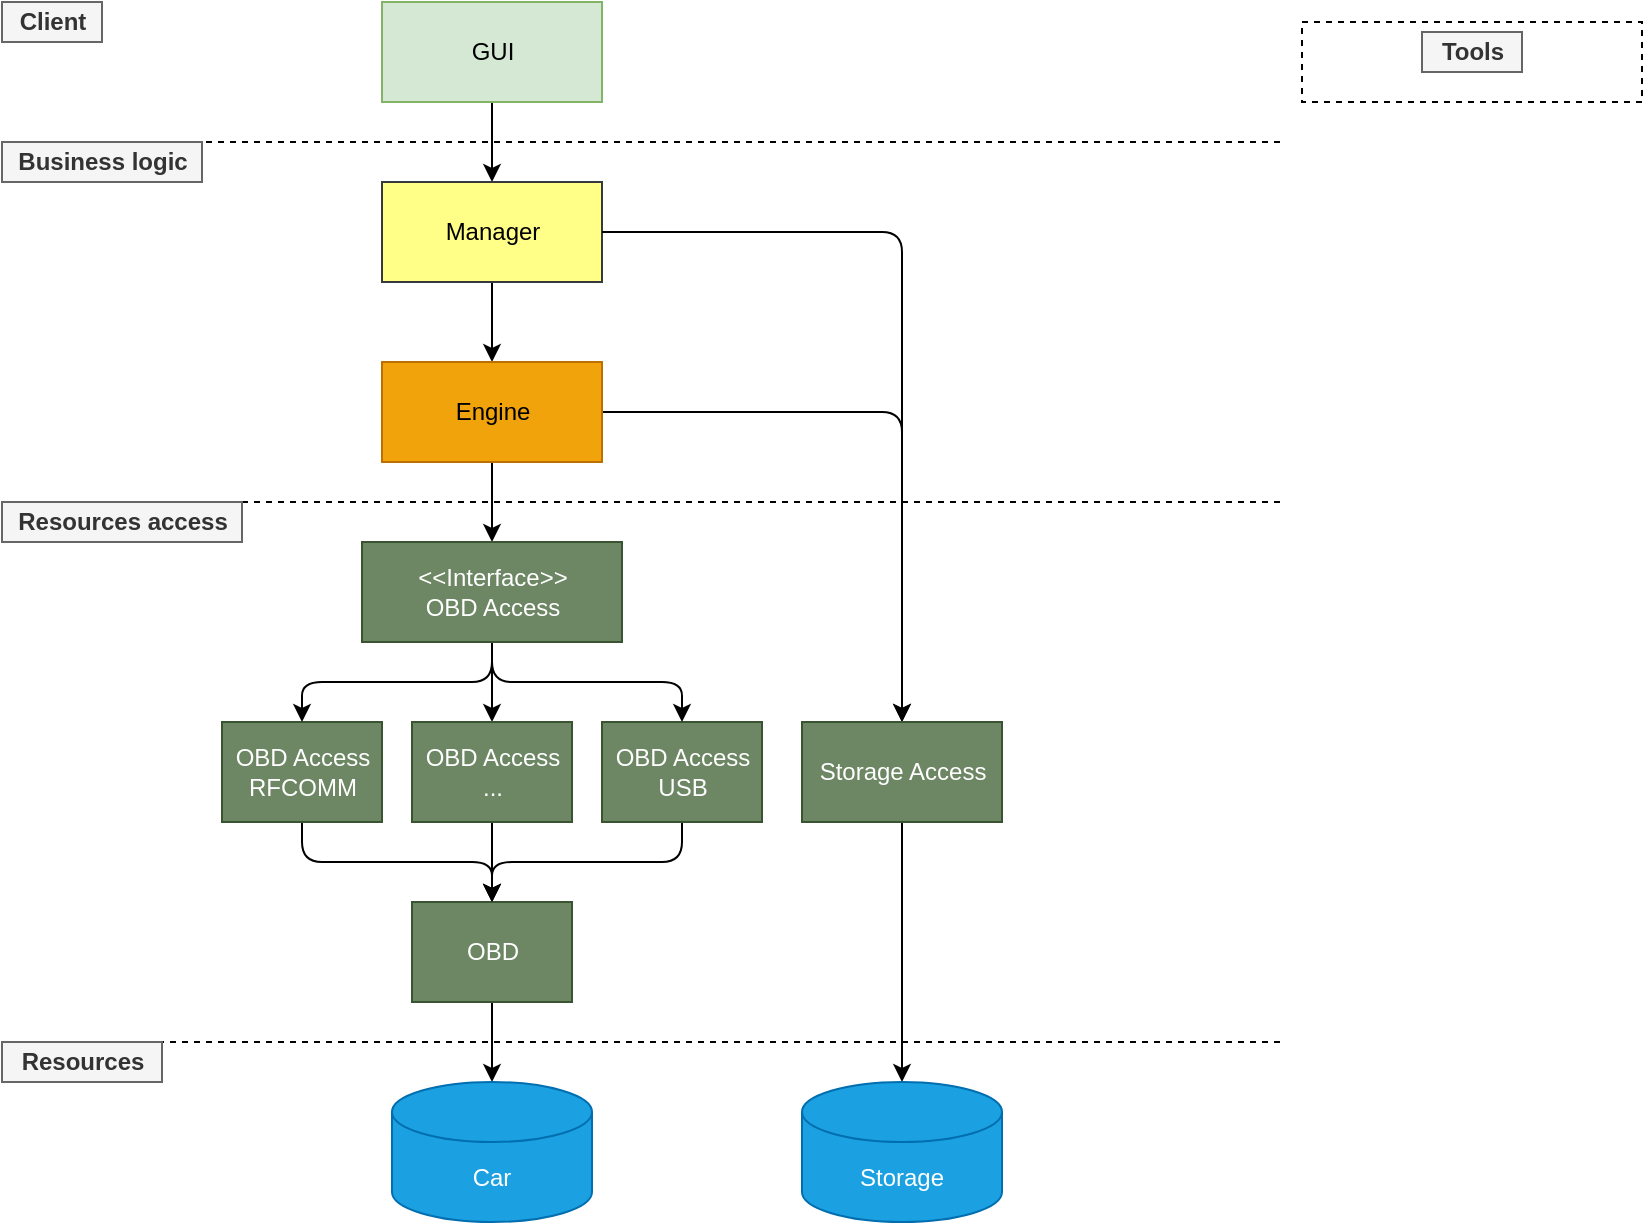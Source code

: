 <mxfile version="15.6.2" type="device" pages="2"><diagram id="Eblkz7ydq36cEkhcAAzR" name="System project"><mxGraphModel dx="1350" dy="764" grid="1" gridSize="10" guides="1" tooltips="1" connect="1" arrows="1" fold="1" page="1" pageScale="1" pageWidth="827" pageHeight="1169" math="0" shadow="0"><root><mxCell id="0"/><mxCell id="1" parent="0"/><mxCell id="wrZVpMu9qTemlNpb2qhN-4" style="edgeStyle=orthogonalEdgeStyle;rounded=0;orthogonalLoop=1;jettySize=auto;html=1;exitX=0.5;exitY=1;exitDx=0;exitDy=0;entryX=0.5;entryY=0;entryDx=0;entryDy=0;" edge="1" parent="1" source="wrZVpMu9qTemlNpb2qhN-2" target="wrZVpMu9qTemlNpb2qhN-3"><mxGeometry relative="1" as="geometry"/></mxCell><mxCell id="wrZVpMu9qTemlNpb2qhN-2" value="&lt;div&gt;GUI&lt;/div&gt;" style="html=1;fillColor=#d5e8d4;strokeColor=#82b366;" vertex="1" parent="1"><mxGeometry x="190" width="110" height="50" as="geometry"/></mxCell><mxCell id="wrZVpMu9qTemlNpb2qhN-6" value="" style="edgeStyle=orthogonalEdgeStyle;rounded=0;orthogonalLoop=1;jettySize=auto;html=1;" edge="1" parent="1" source="wrZVpMu9qTemlNpb2qhN-3" target="wrZVpMu9qTemlNpb2qhN-5"><mxGeometry relative="1" as="geometry"/></mxCell><mxCell id="wrZVpMu9qTemlNpb2qhN-3" value="&lt;div&gt;Manager&lt;/div&gt;" style="html=1;fillColor=#ffff88;strokeColor=#36393d;" vertex="1" parent="1"><mxGeometry x="190" y="90" width="110" height="50" as="geometry"/></mxCell><mxCell id="wrZVpMu9qTemlNpb2qhN-8" value="" style="edgeStyle=orthogonalEdgeStyle;rounded=0;orthogonalLoop=1;jettySize=auto;html=1;entryX=0.5;entryY=0;entryDx=0;entryDy=0;" edge="1" parent="1" source="wrZVpMu9qTemlNpb2qhN-5" target="wrZVpMu9qTemlNpb2qhN-10"><mxGeometry relative="1" as="geometry"/></mxCell><mxCell id="wrZVpMu9qTemlNpb2qhN-19" style="edgeStyle=orthogonalEdgeStyle;rounded=1;orthogonalLoop=1;jettySize=auto;html=1;exitX=1;exitY=0.5;exitDx=0;exitDy=0;" edge="1" parent="1" source="wrZVpMu9qTemlNpb2qhN-3" target="wrZVpMu9qTemlNpb2qhN-18"><mxGeometry relative="1" as="geometry"/></mxCell><mxCell id="wrZVpMu9qTemlNpb2qhN-33" style="edgeStyle=orthogonalEdgeStyle;rounded=1;orthogonalLoop=1;jettySize=auto;html=1;exitX=1;exitY=0.5;exitDx=0;exitDy=0;entryX=0.5;entryY=0;entryDx=0;entryDy=0;" edge="1" parent="1" source="wrZVpMu9qTemlNpb2qhN-5" target="wrZVpMu9qTemlNpb2qhN-18"><mxGeometry relative="1" as="geometry"><mxPoint x="460" y="530" as="targetPoint"/></mxGeometry></mxCell><mxCell id="wrZVpMu9qTemlNpb2qhN-5" value="Engine" style="html=1;fillColor=#f0a30a;fontColor=#000000;strokeColor=#BD7000;" vertex="1" parent="1"><mxGeometry x="190" y="180" width="110" height="50" as="geometry"/></mxCell><mxCell id="wrZVpMu9qTemlNpb2qhN-14" value="" style="edgeStyle=orthogonalEdgeStyle;rounded=1;orthogonalLoop=1;jettySize=auto;html=1;exitX=0.5;exitY=1;exitDx=0;exitDy=0;" edge="1" parent="1" source="wrZVpMu9qTemlNpb2qhN-7" target="wrZVpMu9qTemlNpb2qhN-13"><mxGeometry relative="1" as="geometry"/></mxCell><mxCell id="wrZVpMu9qTemlNpb2qhN-7" value="&lt;div&gt;OBD Access &lt;br&gt;&lt;/div&gt;&lt;div&gt;RFCOMM&lt;/div&gt;" style="html=1;fillColor=#6d8764;strokeColor=#3A5431;fontColor=#ffffff;" vertex="1" parent="1"><mxGeometry x="110" y="360" width="80" height="50" as="geometry"/></mxCell><mxCell id="wrZVpMu9qTemlNpb2qhN-15" style="edgeStyle=orthogonalEdgeStyle;rounded=1;orthogonalLoop=1;jettySize=auto;html=1;exitX=0.5;exitY=1;exitDx=0;exitDy=0;" edge="1" parent="1" source="wrZVpMu9qTemlNpb2qhN-9" target="wrZVpMu9qTemlNpb2qhN-13"><mxGeometry relative="1" as="geometry"/></mxCell><mxCell id="wrZVpMu9qTemlNpb2qhN-9" value="&lt;div&gt;OBD Access&lt;/div&gt;&lt;div&gt;USB&lt;br&gt;&lt;/div&gt;" style="html=1;fillColor=#6d8764;strokeColor=#3A5431;fontColor=#ffffff;" vertex="1" parent="1"><mxGeometry x="300" y="360" width="80" height="50" as="geometry"/></mxCell><mxCell id="wrZVpMu9qTemlNpb2qhN-11" style="edgeStyle=orthogonalEdgeStyle;rounded=1;orthogonalLoop=1;jettySize=auto;html=1;exitX=0.5;exitY=1;exitDx=0;exitDy=0;entryX=0.5;entryY=0;entryDx=0;entryDy=0;" edge="1" parent="1" source="wrZVpMu9qTemlNpb2qhN-10" target="wrZVpMu9qTemlNpb2qhN-7"><mxGeometry relative="1" as="geometry"/></mxCell><mxCell id="wrZVpMu9qTemlNpb2qhN-12" style="edgeStyle=orthogonalEdgeStyle;rounded=1;orthogonalLoop=1;jettySize=auto;html=1;exitX=0.5;exitY=1;exitDx=0;exitDy=0;entryX=0.5;entryY=0;entryDx=0;entryDy=0;strokeColor=default;" edge="1" parent="1" source="wrZVpMu9qTemlNpb2qhN-10" target="wrZVpMu9qTemlNpb2qhN-9"><mxGeometry relative="1" as="geometry"/></mxCell><mxCell id="wrZVpMu9qTemlNpb2qhN-35" style="edgeStyle=orthogonalEdgeStyle;rounded=1;orthogonalLoop=1;jettySize=auto;html=1;exitX=0.5;exitY=1;exitDx=0;exitDy=0;entryX=0.5;entryY=0;entryDx=0;entryDy=0;" edge="1" parent="1" source="wrZVpMu9qTemlNpb2qhN-10" target="wrZVpMu9qTemlNpb2qhN-34"><mxGeometry relative="1" as="geometry"/></mxCell><mxCell id="wrZVpMu9qTemlNpb2qhN-10" value="&lt;div&gt;&amp;lt;&amp;lt;Interface&amp;gt;&amp;gt;&lt;/div&gt;OBD Access" style="html=1;fillColor=#6d8764;strokeColor=#3A5431;fontColor=#ffffff;" vertex="1" parent="1"><mxGeometry x="180" y="270" width="130" height="50" as="geometry"/></mxCell><mxCell id="wrZVpMu9qTemlNpb2qhN-28" style="edgeStyle=orthogonalEdgeStyle;rounded=1;orthogonalLoop=1;jettySize=auto;html=1;exitX=0.5;exitY=1;exitDx=0;exitDy=0;" edge="1" parent="1" source="wrZVpMu9qTemlNpb2qhN-13" target="wrZVpMu9qTemlNpb2qhN-24"><mxGeometry relative="1" as="geometry"/></mxCell><mxCell id="wrZVpMu9qTemlNpb2qhN-13" value="OBD" style="html=1;fillColor=#6d8764;strokeColor=#3A5431;fontColor=#ffffff;" vertex="1" parent="1"><mxGeometry x="205" y="450" width="80" height="50" as="geometry"/></mxCell><mxCell id="wrZVpMu9qTemlNpb2qhN-37" style="edgeStyle=orthogonalEdgeStyle;rounded=1;orthogonalLoop=1;jettySize=auto;html=1;exitX=0.5;exitY=1;exitDx=0;exitDy=0;entryX=0.5;entryY=0;entryDx=0;entryDy=0;entryPerimeter=0;strokeColor=default;" edge="1" parent="1" source="wrZVpMu9qTemlNpb2qhN-18" target="wrZVpMu9qTemlNpb2qhN-26"><mxGeometry relative="1" as="geometry"/></mxCell><mxCell id="wrZVpMu9qTemlNpb2qhN-18" value="Storage Access" style="html=1;fillColor=#6d8764;fontColor=#ffffff;strokeColor=#3A5431;" vertex="1" parent="1"><mxGeometry x="400" y="360" width="100" height="50" as="geometry"/></mxCell><mxCell id="wrZVpMu9qTemlNpb2qhN-24" value="Car" style="shape=cylinder3;whiteSpace=wrap;html=1;boundedLbl=1;backgroundOutline=1;size=15;fillColor=#1ba1e2;fontColor=#ffffff;strokeColor=#006EAF;" vertex="1" parent="1"><mxGeometry x="195" y="540" width="100" height="70" as="geometry"/></mxCell><mxCell id="wrZVpMu9qTemlNpb2qhN-26" value="Storage" style="shape=cylinder3;whiteSpace=wrap;html=1;boundedLbl=1;backgroundOutline=1;size=15;fillColor=#1ba1e2;fontColor=#ffffff;strokeColor=#006EAF;" vertex="1" parent="1"><mxGeometry x="400" y="540" width="100" height="70" as="geometry"/></mxCell><mxCell id="wrZVpMu9qTemlNpb2qhN-30" value="" style="endArrow=none;dashed=1;html=1;rounded=0;startArrow=none;" edge="1" parent="1"><mxGeometry width="50" height="50" relative="1" as="geometry"><mxPoint y="70" as="sourcePoint"/><mxPoint x="640" y="70" as="targetPoint"/></mxGeometry></mxCell><mxCell id="wrZVpMu9qTemlNpb2qhN-31" value="" style="endArrow=none;dashed=1;html=1;rounded=0;" edge="1" parent="1"><mxGeometry width="50" height="50" relative="1" as="geometry"><mxPoint y="250" as="sourcePoint"/><mxPoint x="640" y="250" as="targetPoint"/></mxGeometry></mxCell><mxCell id="wrZVpMu9qTemlNpb2qhN-32" value="" style="endArrow=none;dashed=1;html=1;rounded=0;" edge="1" parent="1"><mxGeometry width="50" height="50" relative="1" as="geometry"><mxPoint y="520" as="sourcePoint"/><mxPoint x="640" y="520" as="targetPoint"/></mxGeometry></mxCell><mxCell id="wrZVpMu9qTemlNpb2qhN-36" style="edgeStyle=orthogonalEdgeStyle;rounded=1;orthogonalLoop=1;jettySize=auto;html=1;exitX=0.5;exitY=1;exitDx=0;exitDy=0;entryX=0.5;entryY=0;entryDx=0;entryDy=0;" edge="1" parent="1" source="wrZVpMu9qTemlNpb2qhN-34" target="wrZVpMu9qTemlNpb2qhN-13"><mxGeometry relative="1" as="geometry"/></mxCell><mxCell id="wrZVpMu9qTemlNpb2qhN-34" value="&lt;div&gt;OBD Access &lt;br&gt;&lt;/div&gt;&lt;div&gt;...&lt;/div&gt;" style="html=1;fillColor=#6d8764;strokeColor=#3A5431;fontColor=#ffffff;" vertex="1" parent="1"><mxGeometry x="205" y="360" width="80" height="50" as="geometry"/></mxCell><mxCell id="sGM55MWIoG-JUmspsjVh-1" value="&lt;b&gt;Client&lt;/b&gt;" style="text;html=1;align=center;verticalAlign=middle;resizable=0;points=[];autosize=1;strokeColor=#666666;fillColor=#f5f5f5;fontColor=#333333;" vertex="1" parent="1"><mxGeometry width="50" height="20" as="geometry"/></mxCell><mxCell id="sGM55MWIoG-JUmspsjVh-3" value="&lt;b&gt;Resources access&lt;/b&gt;" style="text;html=1;align=center;verticalAlign=middle;resizable=0;points=[];autosize=1;strokeColor=#666666;fillColor=#f5f5f5;fontColor=#333333;" vertex="1" parent="1"><mxGeometry y="250" width="120" height="20" as="geometry"/></mxCell><mxCell id="sGM55MWIoG-JUmspsjVh-4" value="&lt;b&gt;Resources&lt;/b&gt;" style="text;html=1;align=center;verticalAlign=middle;resizable=0;points=[];autosize=1;strokeColor=#666666;fillColor=#f5f5f5;fontColor=#333333;" vertex="1" parent="1"><mxGeometry y="520" width="80" height="20" as="geometry"/></mxCell><mxCell id="sGM55MWIoG-JUmspsjVh-2" value="&lt;b&gt;Business logic&lt;/b&gt;" style="text;html=1;align=center;verticalAlign=middle;resizable=0;points=[];autosize=1;strokeColor=#666666;fillColor=#f5f5f5;fontColor=#333333;" vertex="1" parent="1"><mxGeometry y="70" width="100" height="20" as="geometry"/></mxCell><mxCell id="sGM55MWIoG-JUmspsjVh-7" value="" style="rounded=0;whiteSpace=wrap;html=1;dashed=1;" vertex="1" parent="1"><mxGeometry x="650" y="10" width="170" height="40" as="geometry"/></mxCell><mxCell id="sGM55MWIoG-JUmspsjVh-8" value="&lt;b&gt;Tools&lt;/b&gt;" style="text;html=1;align=center;verticalAlign=middle;resizable=0;points=[];autosize=1;strokeColor=#666666;fillColor=#f5f5f5;fontColor=#333333;" vertex="1" parent="1"><mxGeometry x="710" y="15" width="50" height="20" as="geometry"/></mxCell></root></mxGraphModel></diagram><diagram id="hPBxp3c6GvDHZrLhAjdE" name="Page-2"><mxGraphModel dx="1350" dy="764" grid="1" gridSize="10" guides="1" tooltips="1" connect="1" arrows="1" fold="1" page="1" pageScale="1" pageWidth="827" pageHeight="1169" math="0" shadow="0"><root><mxCell id="4GkIKCIpm-5E7sdGIat--0"/><mxCell id="4GkIKCIpm-5E7sdGIat--1" parent="4GkIKCIpm-5E7sdGIat--0"/></root></mxGraphModel></diagram></mxfile>